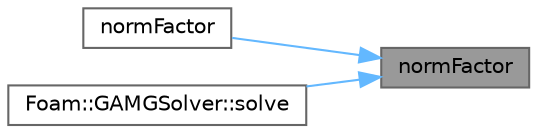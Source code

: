 digraph "normFactor"
{
 // LATEX_PDF_SIZE
  bgcolor="transparent";
  edge [fontname=Helvetica,fontsize=10,labelfontname=Helvetica,labelfontsize=10];
  node [fontname=Helvetica,fontsize=10,shape=box,height=0.2,width=0.4];
  rankdir="RL";
  Node1 [id="Node000001",label="normFactor",height=0.2,width=0.4,color="gray40", fillcolor="grey60", style="filled", fontcolor="black",tooltip=" "];
  Node1 -> Node2 [id="edge1_Node000001_Node000002",dir="back",color="steelblue1",style="solid",tooltip=" "];
  Node2 [id="Node000002",label="normFactor",height=0.2,width=0.4,color="grey40", fillcolor="white", style="filled",URL="$classFoam_1_1lduMatrix_1_1solver.html#a5fa0ed6090dc6a8cd2a2e578778adb6b",tooltip=" "];
  Node1 -> Node3 [id="edge2_Node000001_Node000003",dir="back",color="steelblue1",style="solid",tooltip=" "];
  Node3 [id="Node000003",label="Foam::GAMGSolver::solve",height=0.2,width=0.4,color="grey40", fillcolor="white", style="filled",URL="$classFoam_1_1GAMGSolver.html#ad38597d099f9905e3f399b01af791bcb",tooltip=" "];
}
